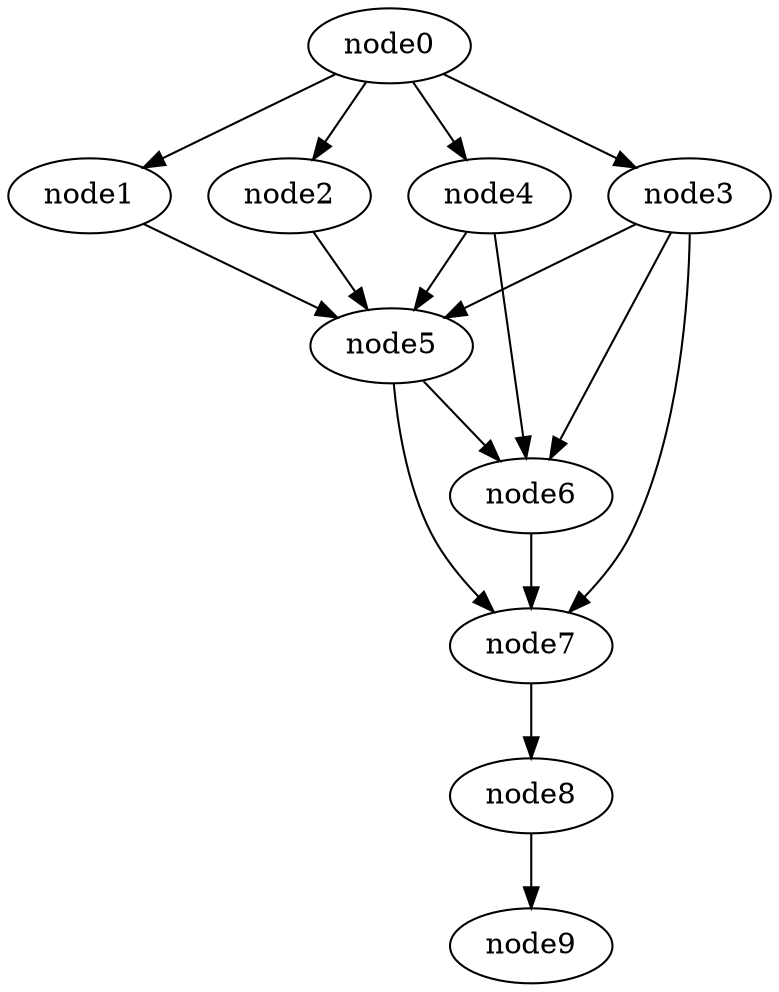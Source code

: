 digraph g{
	node9
	node8 -> node9
	node7 -> node8
	node6 -> node7
	node5 -> node7
	node5 -> node6
	node4 -> node6
	node4 -> node5
	node3 -> node7
	node3 -> node6
	node3 -> node5
	node2 -> node5
	node1 -> node5
	node0 -> node4
	node0 -> node3
	node0 -> node2
	node0 -> node1
}
